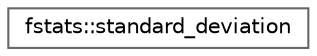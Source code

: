 digraph "Graphical Class Hierarchy"
{
 // LATEX_PDF_SIZE
  bgcolor="transparent";
  edge [fontname=Helvetica,fontsize=10,labelfontname=Helvetica,labelfontsize=10];
  node [fontname=Helvetica,fontsize=10,shape=box,height=0.2,width=0.4];
  rankdir="LR";
  Node0 [label="fstats::standard_deviation",height=0.2,width=0.4,color="grey40", fillcolor="white", style="filled",URL="$interfacefstats_1_1standard__deviation.html",tooltip="Computes the sample standard deviation of the values in an array."];
}
